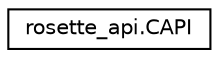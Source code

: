 digraph "Graphical Class Hierarchy"
{
  edge [fontname="Helvetica",fontsize="10",labelfontname="Helvetica",labelfontsize="10"];
  node [fontname="Helvetica",fontsize="10",shape=record];
  rankdir="LR";
  Node1 [label="rosette_api.CAPI",height=0.2,width=0.4,color="black", fillcolor="white", style="filled",URL="$classrosette__api_1_1CAPI.html",tooltip="C# Rosette API. "];
}
